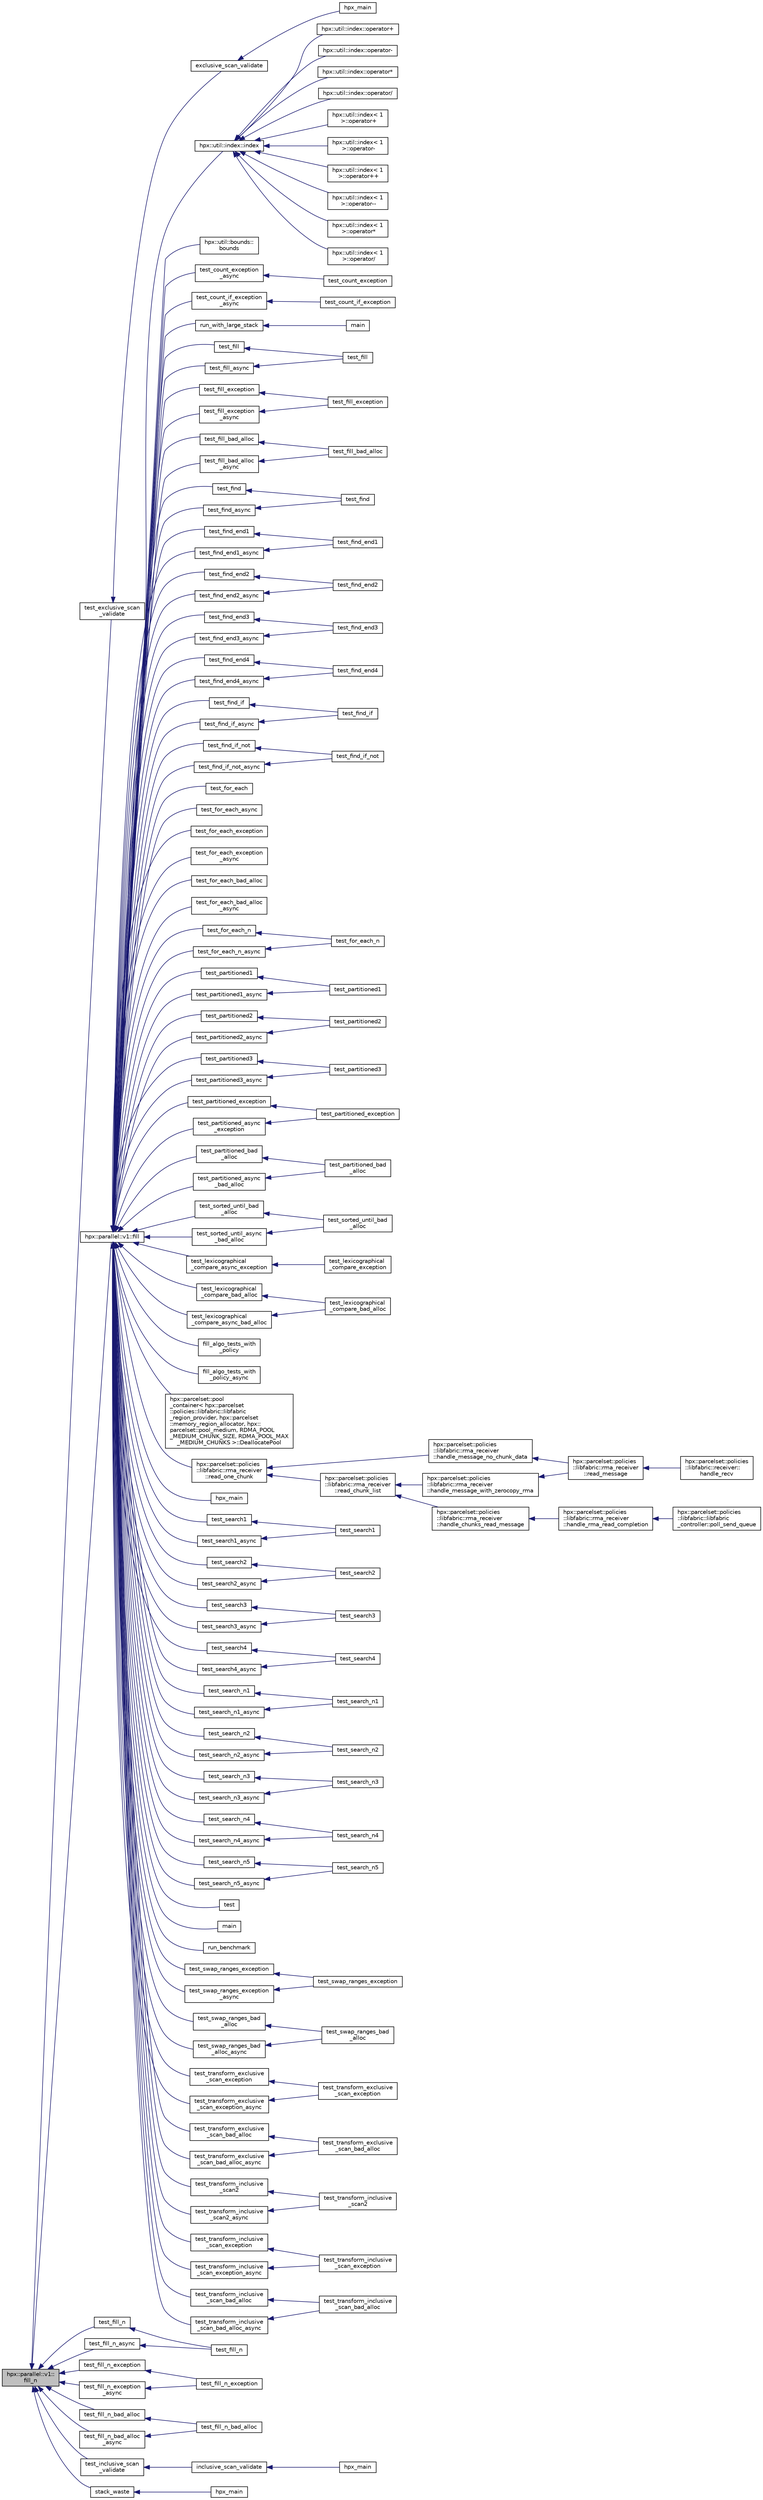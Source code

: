 digraph "hpx::parallel::v1::fill_n"
{
  edge [fontname="Helvetica",fontsize="10",labelfontname="Helvetica",labelfontsize="10"];
  node [fontname="Helvetica",fontsize="10",shape=record];
  rankdir="LR";
  Node5096 [label="hpx::parallel::v1::\lfill_n",height=0.2,width=0.4,color="black", fillcolor="grey75", style="filled", fontcolor="black"];
  Node5096 -> Node5097 [dir="back",color="midnightblue",fontsize="10",style="solid",fontname="Helvetica"];
  Node5097 [label="test_exclusive_scan\l_validate",height=0.2,width=0.4,color="black", fillcolor="white", style="filled",URL="$df/d8d/exclusive__scan__validate_8cpp.html#a3ad0827210ccbc9a0b7c3f7082df3661"];
  Node5097 -> Node5098 [dir="back",color="midnightblue",fontsize="10",style="solid",fontname="Helvetica"];
  Node5098 [label="exclusive_scan_validate",height=0.2,width=0.4,color="black", fillcolor="white", style="filled",URL="$df/d8d/exclusive__scan__validate_8cpp.html#a3178f79cb25796b61aa07c085078a217"];
  Node5098 -> Node5099 [dir="back",color="midnightblue",fontsize="10",style="solid",fontname="Helvetica"];
  Node5099 [label="hpx_main",height=0.2,width=0.4,color="black", fillcolor="white", style="filled",URL="$df/d8d/exclusive__scan__validate_8cpp.html#a4ca51ec94fa82421fc621b58eef7b01c"];
  Node5096 -> Node5100 [dir="back",color="midnightblue",fontsize="10",style="solid",fontname="Helvetica"];
  Node5100 [label="hpx::parallel::v1::fill",height=0.2,width=0.4,color="black", fillcolor="white", style="filled",URL="$db/db9/namespacehpx_1_1parallel_1_1v1.html#a2e0f7399daabb5d675c4229ca3d71809"];
  Node5100 -> Node5101 [dir="back",color="midnightblue",fontsize="10",style="solid",fontname="Helvetica"];
  Node5101 [label="hpx::util::index::index",height=0.2,width=0.4,color="black", fillcolor="white", style="filled",URL="$de/d30/classhpx_1_1util_1_1index.html#abf882e9cdd8bf9d95b4faba144f9caed",tooltip="Effects: Zero-initializes each component. "];
  Node5101 -> Node5102 [dir="back",color="midnightblue",fontsize="10",style="solid",fontname="Helvetica"];
  Node5102 [label="hpx::util::index::operator+",height=0.2,width=0.4,color="black", fillcolor="white", style="filled",URL="$de/d30/classhpx_1_1util_1_1index.html#aa34af735cadc4d8a2b5692f4b412912e",tooltip="Returns: index<Rank>{*this} += rhs. "];
  Node5101 -> Node5103 [dir="back",color="midnightblue",fontsize="10",style="solid",fontname="Helvetica"];
  Node5103 [label="hpx::util::index::operator-",height=0.2,width=0.4,color="black", fillcolor="white", style="filled",URL="$de/d30/classhpx_1_1util_1_1index.html#af2673a8ee8f0a7d06b05aa0df21dd4fd",tooltip="Returns: index<Rank>{*this} -= rhs. "];
  Node5101 -> Node5104 [dir="back",color="midnightblue",fontsize="10",style="solid",fontname="Helvetica"];
  Node5104 [label="hpx::util::index::operator*",height=0.2,width=0.4,color="black", fillcolor="white", style="filled",URL="$de/d30/classhpx_1_1util_1_1index.html#a88b206e4eed810dfb3b2bc0946511fc1",tooltip="Returns: index<Rank>{*this} *= v. "];
  Node5101 -> Node5105 [dir="back",color="midnightblue",fontsize="10",style="solid",fontname="Helvetica"];
  Node5105 [label="hpx::util::index::operator/",height=0.2,width=0.4,color="black", fillcolor="white", style="filled",URL="$de/d30/classhpx_1_1util_1_1index.html#acd7ae8f549efa876966cf63fecef7bd6",tooltip="Returns: index<Rank>{*this} /= v. "];
  Node5101 -> Node5106 [dir="back",color="midnightblue",fontsize="10",style="solid",fontname="Helvetica"];
  Node5106 [label="hpx::util::index\< 1\l \>::operator+",height=0.2,width=0.4,color="black", fillcolor="white", style="filled",URL="$d5/d22/classhpx_1_1util_1_1index_3_011_01_4.html#ae39412c026f3104fa5ae68e39be44d36",tooltip="Returns: index<Rank>{*this} += rhs. "];
  Node5101 -> Node5107 [dir="back",color="midnightblue",fontsize="10",style="solid",fontname="Helvetica"];
  Node5107 [label="hpx::util::index\< 1\l \>::operator-",height=0.2,width=0.4,color="black", fillcolor="white", style="filled",URL="$d5/d22/classhpx_1_1util_1_1index_3_011_01_4.html#addbab11e083426c0fb78a18934335abf",tooltip="Returns: index<Rank>{*this} -= rhs. "];
  Node5101 -> Node5108 [dir="back",color="midnightblue",fontsize="10",style="solid",fontname="Helvetica"];
  Node5108 [label="hpx::util::index\< 1\l \>::operator++",height=0.2,width=0.4,color="black", fillcolor="white", style="filled",URL="$d5/d22/classhpx_1_1util_1_1index_3_011_01_4.html#aec7d69c870cafa096c629a0a9e7503ad"];
  Node5101 -> Node5109 [dir="back",color="midnightblue",fontsize="10",style="solid",fontname="Helvetica"];
  Node5109 [label="hpx::util::index\< 1\l \>::operator--",height=0.2,width=0.4,color="black", fillcolor="white", style="filled",URL="$d5/d22/classhpx_1_1util_1_1index_3_011_01_4.html#a1f14fc3ee6db184107e5d112e03dd6f7"];
  Node5101 -> Node5110 [dir="back",color="midnightblue",fontsize="10",style="solid",fontname="Helvetica"];
  Node5110 [label="hpx::util::index\< 1\l \>::operator*",height=0.2,width=0.4,color="black", fillcolor="white", style="filled",URL="$d5/d22/classhpx_1_1util_1_1index_3_011_01_4.html#a32f4ab025e08253ba6acf9351b1694da",tooltip="Returns: index<Rank>{*this} *= v. "];
  Node5101 -> Node5111 [dir="back",color="midnightblue",fontsize="10",style="solid",fontname="Helvetica"];
  Node5111 [label="hpx::util::index\< 1\l \>::operator/",height=0.2,width=0.4,color="black", fillcolor="white", style="filled",URL="$d5/d22/classhpx_1_1util_1_1index_3_011_01_4.html#a3d225d331fb3d8dc8fcb9e760c9518d9",tooltip="Returns: index<Rank>{*this} /= v. "];
  Node5100 -> Node5112 [dir="back",color="midnightblue",fontsize="10",style="solid",fontname="Helvetica"];
  Node5112 [label="hpx::util::bounds::\lbounds",height=0.2,width=0.4,color="black", fillcolor="white", style="filled",URL="$d4/d1b/classhpx_1_1util_1_1bounds.html#a601f156f60c6e659628f03d389770fe7",tooltip="Effects: Zero-initializes each component. "];
  Node5100 -> Node5113 [dir="back",color="midnightblue",fontsize="10",style="solid",fontname="Helvetica"];
  Node5113 [label="test_count_exception\l_async",height=0.2,width=0.4,color="black", fillcolor="white", style="filled",URL="$de/d3a/count__tests_8hpp.html#ab0cd91de016499bfe205083429b6785a"];
  Node5113 -> Node5114 [dir="back",color="midnightblue",fontsize="10",style="solid",fontname="Helvetica"];
  Node5114 [label="test_count_exception",height=0.2,width=0.4,color="black", fillcolor="white", style="filled",URL="$d3/d01/count_8cpp.html#ae23acdd376e0fb1388a90579e927a768"];
  Node5100 -> Node5115 [dir="back",color="midnightblue",fontsize="10",style="solid",fontname="Helvetica"];
  Node5115 [label="test_count_if_exception\l_async",height=0.2,width=0.4,color="black", fillcolor="white", style="filled",URL="$d4/da4/countif__tests_8hpp.html#af96d44180e275fd7ad93e677dcb07b74"];
  Node5115 -> Node5116 [dir="back",color="midnightblue",fontsize="10",style="solid",fontname="Helvetica"];
  Node5116 [label="test_count_if_exception",height=0.2,width=0.4,color="black", fillcolor="white", style="filled",URL="$d9/df1/countif_8cpp.html#a979f30463fa3e416a5179f4fa663a858"];
  Node5100 -> Node5117 [dir="back",color="midnightblue",fontsize="10",style="solid",fontname="Helvetica"];
  Node5117 [label="run_with_large_stack",height=0.2,width=0.4,color="black", fillcolor="white", style="filled",URL="$d0/d82/customize__async_8cpp.html#a6016a3884b47920235a6f1372d57577b"];
  Node5117 -> Node5118 [dir="back",color="midnightblue",fontsize="10",style="solid",fontname="Helvetica"];
  Node5118 [label="main",height=0.2,width=0.4,color="black", fillcolor="white", style="filled",URL="$d0/d82/customize__async_8cpp.html#a0ddf1224851353fc92bfbff6f499fa97"];
  Node5100 -> Node5119 [dir="back",color="midnightblue",fontsize="10",style="solid",fontname="Helvetica"];
  Node5119 [label="test_fill",height=0.2,width=0.4,color="black", fillcolor="white", style="filled",URL="$db/df9/fill_8cpp.html#ad931e89bdc39168cdc6519ee48bd69a3"];
  Node5119 -> Node5120 [dir="back",color="midnightblue",fontsize="10",style="solid",fontname="Helvetica"];
  Node5120 [label="test_fill",height=0.2,width=0.4,color="black", fillcolor="white", style="filled",URL="$db/df9/fill_8cpp.html#a661a40382a394b4596b3db9fe1165fcf"];
  Node5100 -> Node5121 [dir="back",color="midnightblue",fontsize="10",style="solid",fontname="Helvetica"];
  Node5121 [label="test_fill_async",height=0.2,width=0.4,color="black", fillcolor="white", style="filled",URL="$db/df9/fill_8cpp.html#a746e43066c59dc6277a1d21db34f226c"];
  Node5121 -> Node5120 [dir="back",color="midnightblue",fontsize="10",style="solid",fontname="Helvetica"];
  Node5100 -> Node5122 [dir="back",color="midnightblue",fontsize="10",style="solid",fontname="Helvetica"];
  Node5122 [label="test_fill_exception",height=0.2,width=0.4,color="black", fillcolor="white", style="filled",URL="$db/df9/fill_8cpp.html#adff9860900b4cc07677cc1f2949f8150"];
  Node5122 -> Node5123 [dir="back",color="midnightblue",fontsize="10",style="solid",fontname="Helvetica"];
  Node5123 [label="test_fill_exception",height=0.2,width=0.4,color="black", fillcolor="white", style="filled",URL="$db/df9/fill_8cpp.html#aea39d1bb707052262214ce604319678c"];
  Node5100 -> Node5124 [dir="back",color="midnightblue",fontsize="10",style="solid",fontname="Helvetica"];
  Node5124 [label="test_fill_exception\l_async",height=0.2,width=0.4,color="black", fillcolor="white", style="filled",URL="$db/df9/fill_8cpp.html#a190a63f49881feec418296730d8b1bb8"];
  Node5124 -> Node5123 [dir="back",color="midnightblue",fontsize="10",style="solid",fontname="Helvetica"];
  Node5100 -> Node5125 [dir="back",color="midnightblue",fontsize="10",style="solid",fontname="Helvetica"];
  Node5125 [label="test_fill_bad_alloc",height=0.2,width=0.4,color="black", fillcolor="white", style="filled",URL="$db/df9/fill_8cpp.html#a09fee331d9dd2811bceeb3dbac5e5ef3"];
  Node5125 -> Node5126 [dir="back",color="midnightblue",fontsize="10",style="solid",fontname="Helvetica"];
  Node5126 [label="test_fill_bad_alloc",height=0.2,width=0.4,color="black", fillcolor="white", style="filled",URL="$db/df9/fill_8cpp.html#a67590da0daa5bda6558a3e27b33d8e64"];
  Node5100 -> Node5127 [dir="back",color="midnightblue",fontsize="10",style="solid",fontname="Helvetica"];
  Node5127 [label="test_fill_bad_alloc\l_async",height=0.2,width=0.4,color="black", fillcolor="white", style="filled",URL="$db/df9/fill_8cpp.html#aeb043a5244e873ff2c97d9eb173ac423"];
  Node5127 -> Node5126 [dir="back",color="midnightblue",fontsize="10",style="solid",fontname="Helvetica"];
  Node5100 -> Node5128 [dir="back",color="midnightblue",fontsize="10",style="solid",fontname="Helvetica"];
  Node5128 [label="test_find",height=0.2,width=0.4,color="black", fillcolor="white", style="filled",URL="$d4/dfc/find_8cpp.html#a413cca1acd45c0d8e2f932c6ef2fd02f"];
  Node5128 -> Node5129 [dir="back",color="midnightblue",fontsize="10",style="solid",fontname="Helvetica"];
  Node5129 [label="test_find",height=0.2,width=0.4,color="black", fillcolor="white", style="filled",URL="$d4/dfc/find_8cpp.html#add2f807b977eafe91b6be7e6035d8d6a"];
  Node5100 -> Node5130 [dir="back",color="midnightblue",fontsize="10",style="solid",fontname="Helvetica"];
  Node5130 [label="test_find_async",height=0.2,width=0.4,color="black", fillcolor="white", style="filled",URL="$d4/dfc/find_8cpp.html#abcfb114fa4026d0c9fb890366bd0bbec"];
  Node5130 -> Node5129 [dir="back",color="midnightblue",fontsize="10",style="solid",fontname="Helvetica"];
  Node5100 -> Node5131 [dir="back",color="midnightblue",fontsize="10",style="solid",fontname="Helvetica"];
  Node5131 [label="test_find_end1",height=0.2,width=0.4,color="black", fillcolor="white", style="filled",URL="$de/d27/findend_8cpp.html#a8d69f88e05067fa16f1bc996e4f5204a"];
  Node5131 -> Node5132 [dir="back",color="midnightblue",fontsize="10",style="solid",fontname="Helvetica"];
  Node5132 [label="test_find_end1",height=0.2,width=0.4,color="black", fillcolor="white", style="filled",URL="$de/d27/findend_8cpp.html#a8e03fd67aaf1583b64ad08fb6a7406e0"];
  Node5100 -> Node5133 [dir="back",color="midnightblue",fontsize="10",style="solid",fontname="Helvetica"];
  Node5133 [label="test_find_end1_async",height=0.2,width=0.4,color="black", fillcolor="white", style="filled",URL="$de/d27/findend_8cpp.html#a3c2aa414b7e6f2849bfff77eee053c6c"];
  Node5133 -> Node5132 [dir="back",color="midnightblue",fontsize="10",style="solid",fontname="Helvetica"];
  Node5100 -> Node5134 [dir="back",color="midnightblue",fontsize="10",style="solid",fontname="Helvetica"];
  Node5134 [label="test_find_end2",height=0.2,width=0.4,color="black", fillcolor="white", style="filled",URL="$de/d27/findend_8cpp.html#ae26806919871ed18953e72532f2d5cdd"];
  Node5134 -> Node5135 [dir="back",color="midnightblue",fontsize="10",style="solid",fontname="Helvetica"];
  Node5135 [label="test_find_end2",height=0.2,width=0.4,color="black", fillcolor="white", style="filled",URL="$de/d27/findend_8cpp.html#a311945d5d5b3d9f350365dd5cffa2845"];
  Node5100 -> Node5136 [dir="back",color="midnightblue",fontsize="10",style="solid",fontname="Helvetica"];
  Node5136 [label="test_find_end2_async",height=0.2,width=0.4,color="black", fillcolor="white", style="filled",URL="$de/d27/findend_8cpp.html#a163128cab241b1a66d1729e13bb00b17"];
  Node5136 -> Node5135 [dir="back",color="midnightblue",fontsize="10",style="solid",fontname="Helvetica"];
  Node5100 -> Node5137 [dir="back",color="midnightblue",fontsize="10",style="solid",fontname="Helvetica"];
  Node5137 [label="test_find_end3",height=0.2,width=0.4,color="black", fillcolor="white", style="filled",URL="$de/d27/findend_8cpp.html#aa91633a737ceadc8e97fe2a305f9cbfc"];
  Node5137 -> Node5138 [dir="back",color="midnightblue",fontsize="10",style="solid",fontname="Helvetica"];
  Node5138 [label="test_find_end3",height=0.2,width=0.4,color="black", fillcolor="white", style="filled",URL="$de/d27/findend_8cpp.html#a80def73fa5f2efde79d81e3e967ee6d7"];
  Node5100 -> Node5139 [dir="back",color="midnightblue",fontsize="10",style="solid",fontname="Helvetica"];
  Node5139 [label="test_find_end3_async",height=0.2,width=0.4,color="black", fillcolor="white", style="filled",URL="$de/d27/findend_8cpp.html#a9287cebd15252054147305c49c61572f"];
  Node5139 -> Node5138 [dir="back",color="midnightblue",fontsize="10",style="solid",fontname="Helvetica"];
  Node5100 -> Node5140 [dir="back",color="midnightblue",fontsize="10",style="solid",fontname="Helvetica"];
  Node5140 [label="test_find_end4",height=0.2,width=0.4,color="black", fillcolor="white", style="filled",URL="$de/d27/findend_8cpp.html#ad1c1901e09334db9e91e633a700d5e7c"];
  Node5140 -> Node5141 [dir="back",color="midnightblue",fontsize="10",style="solid",fontname="Helvetica"];
  Node5141 [label="test_find_end4",height=0.2,width=0.4,color="black", fillcolor="white", style="filled",URL="$de/d27/findend_8cpp.html#a0a5a7bcf99bd31d589776b7112b1b3d5"];
  Node5100 -> Node5142 [dir="back",color="midnightblue",fontsize="10",style="solid",fontname="Helvetica"];
  Node5142 [label="test_find_end4_async",height=0.2,width=0.4,color="black", fillcolor="white", style="filled",URL="$de/d27/findend_8cpp.html#ab88baf684c0296678fc8b3656855906a"];
  Node5142 -> Node5141 [dir="back",color="midnightblue",fontsize="10",style="solid",fontname="Helvetica"];
  Node5100 -> Node5143 [dir="back",color="midnightblue",fontsize="10",style="solid",fontname="Helvetica"];
  Node5143 [label="test_find_if",height=0.2,width=0.4,color="black", fillcolor="white", style="filled",URL="$d4/d38/findif_8cpp.html#abc1eda77a21ef47a5d324973348433d4"];
  Node5143 -> Node5144 [dir="back",color="midnightblue",fontsize="10",style="solid",fontname="Helvetica"];
  Node5144 [label="test_find_if",height=0.2,width=0.4,color="black", fillcolor="white", style="filled",URL="$d4/d38/findif_8cpp.html#aa58ac17d27d62dadbe679e9fa96669ff"];
  Node5100 -> Node5145 [dir="back",color="midnightblue",fontsize="10",style="solid",fontname="Helvetica"];
  Node5145 [label="test_find_if_async",height=0.2,width=0.4,color="black", fillcolor="white", style="filled",URL="$d4/d38/findif_8cpp.html#ae5df631653b627a610f515fea1cea3db"];
  Node5145 -> Node5144 [dir="back",color="midnightblue",fontsize="10",style="solid",fontname="Helvetica"];
  Node5100 -> Node5146 [dir="back",color="midnightblue",fontsize="10",style="solid",fontname="Helvetica"];
  Node5146 [label="test_find_if_not",height=0.2,width=0.4,color="black", fillcolor="white", style="filled",URL="$dd/df5/findifnot_8cpp.html#abd4629a4554af3412989223a15203f0d"];
  Node5146 -> Node5147 [dir="back",color="midnightblue",fontsize="10",style="solid",fontname="Helvetica"];
  Node5147 [label="test_find_if_not",height=0.2,width=0.4,color="black", fillcolor="white", style="filled",URL="$dd/df5/findifnot_8cpp.html#aba7e711f39aae766b708708eb4bbafe7"];
  Node5100 -> Node5148 [dir="back",color="midnightblue",fontsize="10",style="solid",fontname="Helvetica"];
  Node5148 [label="test_find_if_not_async",height=0.2,width=0.4,color="black", fillcolor="white", style="filled",URL="$dd/df5/findifnot_8cpp.html#a042fb4ac6fb511705362fdd7e4b4337e"];
  Node5148 -> Node5147 [dir="back",color="midnightblue",fontsize="10",style="solid",fontname="Helvetica"];
  Node5100 -> Node5149 [dir="back",color="midnightblue",fontsize="10",style="solid",fontname="Helvetica"];
  Node5149 [label="test_for_each",height=0.2,width=0.4,color="black", fillcolor="white", style="filled",URL="$dd/d98/algorithms_2foreach__tests__projection_8hpp.html#ab86fc18ec33466c3ae323786d06e3111"];
  Node5100 -> Node5150 [dir="back",color="midnightblue",fontsize="10",style="solid",fontname="Helvetica"];
  Node5150 [label="test_for_each_async",height=0.2,width=0.4,color="black", fillcolor="white", style="filled",URL="$dd/d98/algorithms_2foreach__tests__projection_8hpp.html#a4050a6d1ba2249bbb6ca02dda93968f4"];
  Node5100 -> Node5151 [dir="back",color="midnightblue",fontsize="10",style="solid",fontname="Helvetica"];
  Node5151 [label="test_for_each_exception",height=0.2,width=0.4,color="black", fillcolor="white", style="filled",URL="$dd/d98/algorithms_2foreach__tests__projection_8hpp.html#a45b6da4bac47501da883a6ecbbaf66da"];
  Node5100 -> Node5152 [dir="back",color="midnightblue",fontsize="10",style="solid",fontname="Helvetica"];
  Node5152 [label="test_for_each_exception\l_async",height=0.2,width=0.4,color="black", fillcolor="white", style="filled",URL="$dd/d98/algorithms_2foreach__tests__projection_8hpp.html#a87ead5f86d1963b9d87d4b839c5edbc7"];
  Node5100 -> Node5153 [dir="back",color="midnightblue",fontsize="10",style="solid",fontname="Helvetica"];
  Node5153 [label="test_for_each_bad_alloc",height=0.2,width=0.4,color="black", fillcolor="white", style="filled",URL="$dd/d98/algorithms_2foreach__tests__projection_8hpp.html#a7121fa8ac5a27fb1d992949ef409ce73"];
  Node5100 -> Node5154 [dir="back",color="midnightblue",fontsize="10",style="solid",fontname="Helvetica"];
  Node5154 [label="test_for_each_bad_alloc\l_async",height=0.2,width=0.4,color="black", fillcolor="white", style="filled",URL="$dd/d98/algorithms_2foreach__tests__projection_8hpp.html#a77af03bbf2fe323d25eca225ba0cf019"];
  Node5100 -> Node5155 [dir="back",color="midnightblue",fontsize="10",style="solid",fontname="Helvetica"];
  Node5155 [label="test_for_each_n",height=0.2,width=0.4,color="black", fillcolor="white", style="filled",URL="$db/deb/foreachn__projection_8cpp.html#aa6350ee5b2e9737c1eeacbbc0f3d8947"];
  Node5155 -> Node5156 [dir="back",color="midnightblue",fontsize="10",style="solid",fontname="Helvetica"];
  Node5156 [label="test_for_each_n",height=0.2,width=0.4,color="black", fillcolor="white", style="filled",URL="$db/deb/foreachn__projection_8cpp.html#af291021cebc3711627af64715607e1d9"];
  Node5100 -> Node5157 [dir="back",color="midnightblue",fontsize="10",style="solid",fontname="Helvetica"];
  Node5157 [label="test_for_each_n_async",height=0.2,width=0.4,color="black", fillcolor="white", style="filled",URL="$db/deb/foreachn__projection_8cpp.html#a6946aac060093af90989880b97cefd0d"];
  Node5157 -> Node5156 [dir="back",color="midnightblue",fontsize="10",style="solid",fontname="Helvetica"];
  Node5100 -> Node5158 [dir="back",color="midnightblue",fontsize="10",style="solid",fontname="Helvetica"];
  Node5158 [label="test_partitioned1",height=0.2,width=0.4,color="black", fillcolor="white", style="filled",URL="$df/d07/is__partitioned_8cpp.html#a92e52af64cb53a5b6011dd4b9a7c6e20"];
  Node5158 -> Node5159 [dir="back",color="midnightblue",fontsize="10",style="solid",fontname="Helvetica"];
  Node5159 [label="test_partitioned1",height=0.2,width=0.4,color="black", fillcolor="white", style="filled",URL="$df/d07/is__partitioned_8cpp.html#a60434a2a9ecf79171ac847436c32d7c9"];
  Node5100 -> Node5160 [dir="back",color="midnightblue",fontsize="10",style="solid",fontname="Helvetica"];
  Node5160 [label="test_partitioned1_async",height=0.2,width=0.4,color="black", fillcolor="white", style="filled",URL="$df/d07/is__partitioned_8cpp.html#addbe15e1c645299bb6b551a2e71dfe13"];
  Node5160 -> Node5159 [dir="back",color="midnightblue",fontsize="10",style="solid",fontname="Helvetica"];
  Node5100 -> Node5161 [dir="back",color="midnightblue",fontsize="10",style="solid",fontname="Helvetica"];
  Node5161 [label="test_partitioned2",height=0.2,width=0.4,color="black", fillcolor="white", style="filled",URL="$df/d07/is__partitioned_8cpp.html#aece898c5a252cfc80f4d4c32c51e4fde"];
  Node5161 -> Node5162 [dir="back",color="midnightblue",fontsize="10",style="solid",fontname="Helvetica"];
  Node5162 [label="test_partitioned2",height=0.2,width=0.4,color="black", fillcolor="white", style="filled",URL="$df/d07/is__partitioned_8cpp.html#a5b55593462c1bc00e2cca486a9ca917f"];
  Node5100 -> Node5163 [dir="back",color="midnightblue",fontsize="10",style="solid",fontname="Helvetica"];
  Node5163 [label="test_partitioned2_async",height=0.2,width=0.4,color="black", fillcolor="white", style="filled",URL="$df/d07/is__partitioned_8cpp.html#a742fb3827036b99f147078513b51a137"];
  Node5163 -> Node5162 [dir="back",color="midnightblue",fontsize="10",style="solid",fontname="Helvetica"];
  Node5100 -> Node5164 [dir="back",color="midnightblue",fontsize="10",style="solid",fontname="Helvetica"];
  Node5164 [label="test_partitioned3",height=0.2,width=0.4,color="black", fillcolor="white", style="filled",URL="$df/d07/is__partitioned_8cpp.html#afb253edce357cecf62ca96a89488988c"];
  Node5164 -> Node5165 [dir="back",color="midnightblue",fontsize="10",style="solid",fontname="Helvetica"];
  Node5165 [label="test_partitioned3",height=0.2,width=0.4,color="black", fillcolor="white", style="filled",URL="$df/d07/is__partitioned_8cpp.html#a9ca03948a97c9882eadf3b47607aca22"];
  Node5100 -> Node5166 [dir="back",color="midnightblue",fontsize="10",style="solid",fontname="Helvetica"];
  Node5166 [label="test_partitioned3_async",height=0.2,width=0.4,color="black", fillcolor="white", style="filled",URL="$df/d07/is__partitioned_8cpp.html#aaa974e2fc9f2648c0f8bb8b366d70a3b"];
  Node5166 -> Node5165 [dir="back",color="midnightblue",fontsize="10",style="solid",fontname="Helvetica"];
  Node5100 -> Node5167 [dir="back",color="midnightblue",fontsize="10",style="solid",fontname="Helvetica"];
  Node5167 [label="test_partitioned_exception",height=0.2,width=0.4,color="black", fillcolor="white", style="filled",URL="$df/d07/is__partitioned_8cpp.html#acbc1ff1589b7ee9bdf2c6b5052039509"];
  Node5167 -> Node5168 [dir="back",color="midnightblue",fontsize="10",style="solid",fontname="Helvetica"];
  Node5168 [label="test_partitioned_exception",height=0.2,width=0.4,color="black", fillcolor="white", style="filled",URL="$df/d07/is__partitioned_8cpp.html#a4112e407c20c79ff3b917311a08c8c4f"];
  Node5100 -> Node5169 [dir="back",color="midnightblue",fontsize="10",style="solid",fontname="Helvetica"];
  Node5169 [label="test_partitioned_async\l_exception",height=0.2,width=0.4,color="black", fillcolor="white", style="filled",URL="$df/d07/is__partitioned_8cpp.html#a425c07ce82db1088d9545a7adb39654c"];
  Node5169 -> Node5168 [dir="back",color="midnightblue",fontsize="10",style="solid",fontname="Helvetica"];
  Node5100 -> Node5170 [dir="back",color="midnightblue",fontsize="10",style="solid",fontname="Helvetica"];
  Node5170 [label="test_partitioned_bad\l_alloc",height=0.2,width=0.4,color="black", fillcolor="white", style="filled",URL="$df/d07/is__partitioned_8cpp.html#a35a218ae53d3601c8eac4c5e1d7dc689"];
  Node5170 -> Node5171 [dir="back",color="midnightblue",fontsize="10",style="solid",fontname="Helvetica"];
  Node5171 [label="test_partitioned_bad\l_alloc",height=0.2,width=0.4,color="black", fillcolor="white", style="filled",URL="$df/d07/is__partitioned_8cpp.html#ad81c678dd1cbbef2e57b383087f8255c"];
  Node5100 -> Node5172 [dir="back",color="midnightblue",fontsize="10",style="solid",fontname="Helvetica"];
  Node5172 [label="test_partitioned_async\l_bad_alloc",height=0.2,width=0.4,color="black", fillcolor="white", style="filled",URL="$df/d07/is__partitioned_8cpp.html#a71e81403727479104791b90a6e25b98f"];
  Node5172 -> Node5171 [dir="back",color="midnightblue",fontsize="10",style="solid",fontname="Helvetica"];
  Node5100 -> Node5173 [dir="back",color="midnightblue",fontsize="10",style="solid",fontname="Helvetica"];
  Node5173 [label="test_sorted_until_bad\l_alloc",height=0.2,width=0.4,color="black", fillcolor="white", style="filled",URL="$d0/d1b/is__sorted__until_8cpp.html#a4b2ff6965e0f54fd64fb86fda42f0dd7"];
  Node5173 -> Node5174 [dir="back",color="midnightblue",fontsize="10",style="solid",fontname="Helvetica"];
  Node5174 [label="test_sorted_until_bad\l_alloc",height=0.2,width=0.4,color="black", fillcolor="white", style="filled",URL="$d0/d1b/is__sorted__until_8cpp.html#a679b5ba1d1c2da64ce1b7f8ddd6a21fc"];
  Node5100 -> Node5175 [dir="back",color="midnightblue",fontsize="10",style="solid",fontname="Helvetica"];
  Node5175 [label="test_sorted_until_async\l_bad_alloc",height=0.2,width=0.4,color="black", fillcolor="white", style="filled",URL="$d0/d1b/is__sorted__until_8cpp.html#a0363c314c29c88f68aaeba5575904527"];
  Node5175 -> Node5174 [dir="back",color="midnightblue",fontsize="10",style="solid",fontname="Helvetica"];
  Node5100 -> Node5176 [dir="back",color="midnightblue",fontsize="10",style="solid",fontname="Helvetica"];
  Node5176 [label="test_lexicographical\l_compare_async_exception",height=0.2,width=0.4,color="black", fillcolor="white", style="filled",URL="$dd/de6/lexicographical__compare_8cpp.html#a7d669f96c9a4db81312d23d9d344afd5"];
  Node5176 -> Node5177 [dir="back",color="midnightblue",fontsize="10",style="solid",fontname="Helvetica"];
  Node5177 [label="test_lexicographical\l_compare_exception",height=0.2,width=0.4,color="black", fillcolor="white", style="filled",URL="$dd/de6/lexicographical__compare_8cpp.html#ab78e174881f1d61ea15cfc697e89fe4a"];
  Node5100 -> Node5178 [dir="back",color="midnightblue",fontsize="10",style="solid",fontname="Helvetica"];
  Node5178 [label="test_lexicographical\l_compare_bad_alloc",height=0.2,width=0.4,color="black", fillcolor="white", style="filled",URL="$dd/de6/lexicographical__compare_8cpp.html#a3093b9e777a97469434230ef1727efa3"];
  Node5178 -> Node5179 [dir="back",color="midnightblue",fontsize="10",style="solid",fontname="Helvetica"];
  Node5179 [label="test_lexicographical\l_compare_bad_alloc",height=0.2,width=0.4,color="black", fillcolor="white", style="filled",URL="$dd/de6/lexicographical__compare_8cpp.html#ab3ca9e7d3b77bcf278e7057f5c655e55"];
  Node5100 -> Node5180 [dir="back",color="midnightblue",fontsize="10",style="solid",fontname="Helvetica"];
  Node5180 [label="test_lexicographical\l_compare_async_bad_alloc",height=0.2,width=0.4,color="black", fillcolor="white", style="filled",URL="$dd/de6/lexicographical__compare_8cpp.html#a7e9bc93c499fc65c7920a4edae03b006"];
  Node5180 -> Node5179 [dir="back",color="midnightblue",fontsize="10",style="solid",fontname="Helvetica"];
  Node5100 -> Node5181 [dir="back",color="midnightblue",fontsize="10",style="solid",fontname="Helvetica"];
  Node5181 [label="fill_algo_tests_with\l_policy",height=0.2,width=0.4,color="black", fillcolor="white", style="filled",URL="$de/d66/partitioned__vector__fill_8cpp.html#a960a6fededcc3263af21955d33c9cf1c"];
  Node5100 -> Node5182 [dir="back",color="midnightblue",fontsize="10",style="solid",fontname="Helvetica"];
  Node5182 [label="fill_algo_tests_with\l_policy_async",height=0.2,width=0.4,color="black", fillcolor="white", style="filled",URL="$de/d66/partitioned__vector__fill_8cpp.html#a77800721f938b711d778e042ea6c7029"];
  Node5100 -> Node5183 [dir="back",color="midnightblue",fontsize="10",style="solid",fontname="Helvetica"];
  Node5183 [label="hpx::parcelset::pool\l_container\< hpx::parcelset\l::policies::libfabric::libfabric\l_region_provider, hpx::parcelset\l::memory_region_allocator, hpx::\lparcelset::pool_medium, RDMA_POOL\l_MEDIUM_CHUNK_SIZE, RDMA_POOL_MAX\l_MEDIUM_CHUNKS \>::DeallocatePool",height=0.2,width=0.4,color="black", fillcolor="white", style="filled",URL="$dc/d3e/structhpx_1_1parcelset_1_1pool__container.html#a4101d8b585a4300996c36d02537c8748"];
  Node5100 -> Node5184 [dir="back",color="midnightblue",fontsize="10",style="solid",fontname="Helvetica"];
  Node5184 [label="hpx::parcelset::policies\l::libfabric::rma_receiver\l::read_one_chunk",height=0.2,width=0.4,color="black", fillcolor="white", style="filled",URL="$d4/d56/structhpx_1_1parcelset_1_1policies_1_1libfabric_1_1rma__receiver.html#a32a8e087157faacd13fcb6a33bb9100d"];
  Node5184 -> Node5185 [dir="back",color="midnightblue",fontsize="10",style="solid",fontname="Helvetica"];
  Node5185 [label="hpx::parcelset::policies\l::libfabric::rma_receiver\l::handle_message_no_chunk_data",height=0.2,width=0.4,color="black", fillcolor="white", style="filled",URL="$d4/d56/structhpx_1_1parcelset_1_1policies_1_1libfabric_1_1rma__receiver.html#a5f733273eb750f3882c036c2435f5c26"];
  Node5185 -> Node5186 [dir="back",color="midnightblue",fontsize="10",style="solid",fontname="Helvetica"];
  Node5186 [label="hpx::parcelset::policies\l::libfabric::rma_receiver\l::read_message",height=0.2,width=0.4,color="black", fillcolor="white", style="filled",URL="$d4/d56/structhpx_1_1parcelset_1_1policies_1_1libfabric_1_1rma__receiver.html#a687e3e9569a57b6bd48220ecd7ef2394"];
  Node5186 -> Node5187 [dir="back",color="midnightblue",fontsize="10",style="solid",fontname="Helvetica"];
  Node5187 [label="hpx::parcelset::policies\l::libfabric::receiver::\lhandle_recv",height=0.2,width=0.4,color="black", fillcolor="white", style="filled",URL="$d9/df5/structhpx_1_1parcelset_1_1policies_1_1libfabric_1_1receiver.html#ae18eac5b1593bc79ba31cf828177d611"];
  Node5184 -> Node5188 [dir="back",color="midnightblue",fontsize="10",style="solid",fontname="Helvetica"];
  Node5188 [label="hpx::parcelset::policies\l::libfabric::rma_receiver\l::read_chunk_list",height=0.2,width=0.4,color="black", fillcolor="white", style="filled",URL="$d4/d56/structhpx_1_1parcelset_1_1policies_1_1libfabric_1_1rma__receiver.html#a66bb8911dc443dfa1d2e89b831f2be08"];
  Node5188 -> Node5189 [dir="back",color="midnightblue",fontsize="10",style="solid",fontname="Helvetica"];
  Node5189 [label="hpx::parcelset::policies\l::libfabric::rma_receiver\l::handle_message_with_zerocopy_rma",height=0.2,width=0.4,color="black", fillcolor="white", style="filled",URL="$d4/d56/structhpx_1_1parcelset_1_1policies_1_1libfabric_1_1rma__receiver.html#aeed716829166d6b6db54a7b66b3a7f54"];
  Node5189 -> Node5186 [dir="back",color="midnightblue",fontsize="10",style="solid",fontname="Helvetica"];
  Node5188 -> Node5190 [dir="back",color="midnightblue",fontsize="10",style="solid",fontname="Helvetica"];
  Node5190 [label="hpx::parcelset::policies\l::libfabric::rma_receiver\l::handle_chunks_read_message",height=0.2,width=0.4,color="black", fillcolor="white", style="filled",URL="$d4/d56/structhpx_1_1parcelset_1_1policies_1_1libfabric_1_1rma__receiver.html#a79087e5bfb4d86268ade008c6ac13acf"];
  Node5190 -> Node5191 [dir="back",color="midnightblue",fontsize="10",style="solid",fontname="Helvetica"];
  Node5191 [label="hpx::parcelset::policies\l::libfabric::rma_receiver\l::handle_rma_read_completion",height=0.2,width=0.4,color="black", fillcolor="white", style="filled",URL="$d4/d56/structhpx_1_1parcelset_1_1policies_1_1libfabric_1_1rma__receiver.html#a77182bc65fb4dd0fc0737d87bec05a72"];
  Node5191 -> Node5192 [dir="back",color="midnightblue",fontsize="10",style="solid",fontname="Helvetica"];
  Node5192 [label="hpx::parcelset::policies\l::libfabric::libfabric\l_controller::poll_send_queue",height=0.2,width=0.4,color="black", fillcolor="white", style="filled",URL="$db/d9f/classhpx_1_1parcelset_1_1policies_1_1libfabric_1_1libfabric__controller.html#afaa02e122be1ea6800a245af7b3a9cf8"];
  Node5100 -> Node5193 [dir="back",color="midnightblue",fontsize="10",style="solid",fontname="Helvetica"];
  Node5193 [label="hpx_main",height=0.2,width=0.4,color="black", fillcolor="white", style="filled",URL="$de/d75/scan__shortlength_8cpp.html#a4ca51ec94fa82421fc621b58eef7b01c"];
  Node5100 -> Node5194 [dir="back",color="midnightblue",fontsize="10",style="solid",fontname="Helvetica"];
  Node5194 [label="test_search1",height=0.2,width=0.4,color="black", fillcolor="white", style="filled",URL="$d9/def/search_8cpp.html#ad346d573ee66dd6187a30ea59bceaea3"];
  Node5194 -> Node5195 [dir="back",color="midnightblue",fontsize="10",style="solid",fontname="Helvetica"];
  Node5195 [label="test_search1",height=0.2,width=0.4,color="black", fillcolor="white", style="filled",URL="$d9/def/search_8cpp.html#a15b85a24de3d644b9785da13452730d3"];
  Node5100 -> Node5196 [dir="back",color="midnightblue",fontsize="10",style="solid",fontname="Helvetica"];
  Node5196 [label="test_search1_async",height=0.2,width=0.4,color="black", fillcolor="white", style="filled",URL="$d9/def/search_8cpp.html#a78c5c6030ae0534b9d17b3727110f4c4"];
  Node5196 -> Node5195 [dir="back",color="midnightblue",fontsize="10",style="solid",fontname="Helvetica"];
  Node5100 -> Node5197 [dir="back",color="midnightblue",fontsize="10",style="solid",fontname="Helvetica"];
  Node5197 [label="test_search2",height=0.2,width=0.4,color="black", fillcolor="white", style="filled",URL="$d9/def/search_8cpp.html#add09b04ec0abd97dacd03bfcd5e18d3c"];
  Node5197 -> Node5198 [dir="back",color="midnightblue",fontsize="10",style="solid",fontname="Helvetica"];
  Node5198 [label="test_search2",height=0.2,width=0.4,color="black", fillcolor="white", style="filled",URL="$d9/def/search_8cpp.html#adafbe4e788f63fe8e03858d3aa697b29"];
  Node5100 -> Node5199 [dir="back",color="midnightblue",fontsize="10",style="solid",fontname="Helvetica"];
  Node5199 [label="test_search2_async",height=0.2,width=0.4,color="black", fillcolor="white", style="filled",URL="$d9/def/search_8cpp.html#a53e0b7f111273d2c469ea1bc29dcf1d9"];
  Node5199 -> Node5198 [dir="back",color="midnightblue",fontsize="10",style="solid",fontname="Helvetica"];
  Node5100 -> Node5200 [dir="back",color="midnightblue",fontsize="10",style="solid",fontname="Helvetica"];
  Node5200 [label="test_search3",height=0.2,width=0.4,color="black", fillcolor="white", style="filled",URL="$d9/def/search_8cpp.html#a7f1540c27c84641e7ca974fb25007f00"];
  Node5200 -> Node5201 [dir="back",color="midnightblue",fontsize="10",style="solid",fontname="Helvetica"];
  Node5201 [label="test_search3",height=0.2,width=0.4,color="black", fillcolor="white", style="filled",URL="$d9/def/search_8cpp.html#a17779864d8536cff329aee8b606db6ea"];
  Node5100 -> Node5202 [dir="back",color="midnightblue",fontsize="10",style="solid",fontname="Helvetica"];
  Node5202 [label="test_search3_async",height=0.2,width=0.4,color="black", fillcolor="white", style="filled",URL="$d9/def/search_8cpp.html#a5d842fb2ad46ab811475b202ced24cbe"];
  Node5202 -> Node5201 [dir="back",color="midnightblue",fontsize="10",style="solid",fontname="Helvetica"];
  Node5100 -> Node5203 [dir="back",color="midnightblue",fontsize="10",style="solid",fontname="Helvetica"];
  Node5203 [label="test_search4",height=0.2,width=0.4,color="black", fillcolor="white", style="filled",URL="$d9/def/search_8cpp.html#ab1e8636d05cc74c819b98e7bd631e67f"];
  Node5203 -> Node5204 [dir="back",color="midnightblue",fontsize="10",style="solid",fontname="Helvetica"];
  Node5204 [label="test_search4",height=0.2,width=0.4,color="black", fillcolor="white", style="filled",URL="$d9/def/search_8cpp.html#a1ac767b3c124b03b7a7bef7072162229"];
  Node5100 -> Node5205 [dir="back",color="midnightblue",fontsize="10",style="solid",fontname="Helvetica"];
  Node5205 [label="test_search4_async",height=0.2,width=0.4,color="black", fillcolor="white", style="filled",URL="$d9/def/search_8cpp.html#a0b7c6fac420402ca7fc40ff008573087"];
  Node5205 -> Node5204 [dir="back",color="midnightblue",fontsize="10",style="solid",fontname="Helvetica"];
  Node5100 -> Node5206 [dir="back",color="midnightblue",fontsize="10",style="solid",fontname="Helvetica"];
  Node5206 [label="test_search_n1",height=0.2,width=0.4,color="black", fillcolor="white", style="filled",URL="$dc/dc5/searchn_8cpp.html#ab86919b9e0a7f05457190c44ef37a9d3"];
  Node5206 -> Node5207 [dir="back",color="midnightblue",fontsize="10",style="solid",fontname="Helvetica"];
  Node5207 [label="test_search_n1",height=0.2,width=0.4,color="black", fillcolor="white", style="filled",URL="$dc/dc5/searchn_8cpp.html#a7bb3d807f60b0efc934ad9015324bbeb"];
  Node5100 -> Node5208 [dir="back",color="midnightblue",fontsize="10",style="solid",fontname="Helvetica"];
  Node5208 [label="test_search_n1_async",height=0.2,width=0.4,color="black", fillcolor="white", style="filled",URL="$dc/dc5/searchn_8cpp.html#af43429547220dfc6ce1d3b437bd9e24a"];
  Node5208 -> Node5207 [dir="back",color="midnightblue",fontsize="10",style="solid",fontname="Helvetica"];
  Node5100 -> Node5209 [dir="back",color="midnightblue",fontsize="10",style="solid",fontname="Helvetica"];
  Node5209 [label="test_search_n2",height=0.2,width=0.4,color="black", fillcolor="white", style="filled",URL="$dc/dc5/searchn_8cpp.html#a5472f81aa929e782ac98da2e76f25dcc"];
  Node5209 -> Node5210 [dir="back",color="midnightblue",fontsize="10",style="solid",fontname="Helvetica"];
  Node5210 [label="test_search_n2",height=0.2,width=0.4,color="black", fillcolor="white", style="filled",URL="$dc/dc5/searchn_8cpp.html#a445f44ba8dedc73a77db9ee5527e8671"];
  Node5100 -> Node5211 [dir="back",color="midnightblue",fontsize="10",style="solid",fontname="Helvetica"];
  Node5211 [label="test_search_n2_async",height=0.2,width=0.4,color="black", fillcolor="white", style="filled",URL="$dc/dc5/searchn_8cpp.html#aef8479e841da31b20f2582dacbdb8811"];
  Node5211 -> Node5210 [dir="back",color="midnightblue",fontsize="10",style="solid",fontname="Helvetica"];
  Node5100 -> Node5212 [dir="back",color="midnightblue",fontsize="10",style="solid",fontname="Helvetica"];
  Node5212 [label="test_search_n3",height=0.2,width=0.4,color="black", fillcolor="white", style="filled",URL="$dc/dc5/searchn_8cpp.html#ac5054a4cf044cdaaa140b41c76e0b120"];
  Node5212 -> Node5213 [dir="back",color="midnightblue",fontsize="10",style="solid",fontname="Helvetica"];
  Node5213 [label="test_search_n3",height=0.2,width=0.4,color="black", fillcolor="white", style="filled",URL="$dc/dc5/searchn_8cpp.html#a2e86e42d1e8f0498685011e9f31a3d91"];
  Node5100 -> Node5214 [dir="back",color="midnightblue",fontsize="10",style="solid",fontname="Helvetica"];
  Node5214 [label="test_search_n3_async",height=0.2,width=0.4,color="black", fillcolor="white", style="filled",URL="$dc/dc5/searchn_8cpp.html#a900aeffb66cfae8d2e68e76fa513db67"];
  Node5214 -> Node5213 [dir="back",color="midnightblue",fontsize="10",style="solid",fontname="Helvetica"];
  Node5100 -> Node5215 [dir="back",color="midnightblue",fontsize="10",style="solid",fontname="Helvetica"];
  Node5215 [label="test_search_n4",height=0.2,width=0.4,color="black", fillcolor="white", style="filled",URL="$dc/dc5/searchn_8cpp.html#a7d8302ca5bb3c55cade2d8dedc6e92f8"];
  Node5215 -> Node5216 [dir="back",color="midnightblue",fontsize="10",style="solid",fontname="Helvetica"];
  Node5216 [label="test_search_n4",height=0.2,width=0.4,color="black", fillcolor="white", style="filled",URL="$dc/dc5/searchn_8cpp.html#ac0b233bcd34d03f3d5ecedcefecacf0c"];
  Node5100 -> Node5217 [dir="back",color="midnightblue",fontsize="10",style="solid",fontname="Helvetica"];
  Node5217 [label="test_search_n4_async",height=0.2,width=0.4,color="black", fillcolor="white", style="filled",URL="$dc/dc5/searchn_8cpp.html#a1f3c636c6e46ccd3362e5ba447e524e2"];
  Node5217 -> Node5216 [dir="back",color="midnightblue",fontsize="10",style="solid",fontname="Helvetica"];
  Node5100 -> Node5218 [dir="back",color="midnightblue",fontsize="10",style="solid",fontname="Helvetica"];
  Node5218 [label="test_search_n5",height=0.2,width=0.4,color="black", fillcolor="white", style="filled",URL="$dc/dc5/searchn_8cpp.html#a5e9df3730fbdae8efdbbcbd7b930a239"];
  Node5218 -> Node5219 [dir="back",color="midnightblue",fontsize="10",style="solid",fontname="Helvetica"];
  Node5219 [label="test_search_n5",height=0.2,width=0.4,color="black", fillcolor="white", style="filled",URL="$dc/dc5/searchn_8cpp.html#ab193f7d4ab4641a21b05e6cd6192e65e"];
  Node5100 -> Node5220 [dir="back",color="midnightblue",fontsize="10",style="solid",fontname="Helvetica"];
  Node5220 [label="test_search_n5_async",height=0.2,width=0.4,color="black", fillcolor="white", style="filled",URL="$dc/dc5/searchn_8cpp.html#aa3ecc8e3d71f923535e682be310d1d6d"];
  Node5220 -> Node5219 [dir="back",color="midnightblue",fontsize="10",style="solid",fontname="Helvetica"];
  Node5100 -> Node5221 [dir="back",color="midnightblue",fontsize="10",style="solid",fontname="Helvetica"];
  Node5221 [label="test",height=0.2,width=0.4,color="black", fillcolor="white", style="filled",URL="$dd/dc9/serialization__partitioned__vector_8cpp.html#ad31f39df04713d49dcb2ed6f9ec4c77b"];
  Node5100 -> Node5222 [dir="back",color="midnightblue",fontsize="10",style="solid",fontname="Helvetica"];
  Node5222 [label="main",height=0.2,width=0.4,color="black", fillcolor="white", style="filled",URL="$d5/d52/static__chunker__2282_8cpp.html#ae66f6b31b5ad750f1fe042a706a4e3d4"];
  Node5100 -> Node5223 [dir="back",color="midnightblue",fontsize="10",style="solid",fontname="Helvetica"];
  Node5223 [label="run_benchmark",height=0.2,width=0.4,color="black", fillcolor="white", style="filled",URL="$da/d5f/stream_8cpp.html#a1b36d8d297a41c8340c7d7ae798ce7b3"];
  Node5100 -> Node5224 [dir="back",color="midnightblue",fontsize="10",style="solid",fontname="Helvetica"];
  Node5224 [label="test_swap_ranges_exception",height=0.2,width=0.4,color="black", fillcolor="white", style="filled",URL="$df/d4e/swapranges_8cpp.html#a8a4b59ed3b1eaaf7a423e7698fbe1752"];
  Node5224 -> Node5225 [dir="back",color="midnightblue",fontsize="10",style="solid",fontname="Helvetica"];
  Node5225 [label="test_swap_ranges_exception",height=0.2,width=0.4,color="black", fillcolor="white", style="filled",URL="$df/d4e/swapranges_8cpp.html#a3d071f0f8853e7ad9f619f9addf0abb6"];
  Node5100 -> Node5226 [dir="back",color="midnightblue",fontsize="10",style="solid",fontname="Helvetica"];
  Node5226 [label="test_swap_ranges_exception\l_async",height=0.2,width=0.4,color="black", fillcolor="white", style="filled",URL="$df/d4e/swapranges_8cpp.html#a1ba7994761e63653f877ed115eb55eba"];
  Node5226 -> Node5225 [dir="back",color="midnightblue",fontsize="10",style="solid",fontname="Helvetica"];
  Node5100 -> Node5227 [dir="back",color="midnightblue",fontsize="10",style="solid",fontname="Helvetica"];
  Node5227 [label="test_swap_ranges_bad\l_alloc",height=0.2,width=0.4,color="black", fillcolor="white", style="filled",URL="$df/d4e/swapranges_8cpp.html#a1593ffb49566daebdb2eb85d2573c896"];
  Node5227 -> Node5228 [dir="back",color="midnightblue",fontsize="10",style="solid",fontname="Helvetica"];
  Node5228 [label="test_swap_ranges_bad\l_alloc",height=0.2,width=0.4,color="black", fillcolor="white", style="filled",URL="$df/d4e/swapranges_8cpp.html#a2cdbba4b10e884552db1e6ccd7e8abaf"];
  Node5100 -> Node5229 [dir="back",color="midnightblue",fontsize="10",style="solid",fontname="Helvetica"];
  Node5229 [label="test_swap_ranges_bad\l_alloc_async",height=0.2,width=0.4,color="black", fillcolor="white", style="filled",URL="$df/d4e/swapranges_8cpp.html#added98ad245c300b2f9d4dd4a07229fe"];
  Node5229 -> Node5228 [dir="back",color="midnightblue",fontsize="10",style="solid",fontname="Helvetica"];
  Node5100 -> Node5230 [dir="back",color="midnightblue",fontsize="10",style="solid",fontname="Helvetica"];
  Node5230 [label="test_transform_exclusive\l_scan_exception",height=0.2,width=0.4,color="black", fillcolor="white", style="filled",URL="$d0/d9c/transform__exclusive__scan_8cpp.html#ae6e48f0b3cc38b22bd37b0ea016d84ed"];
  Node5230 -> Node5231 [dir="back",color="midnightblue",fontsize="10",style="solid",fontname="Helvetica"];
  Node5231 [label="test_transform_exclusive\l_scan_exception",height=0.2,width=0.4,color="black", fillcolor="white", style="filled",URL="$d0/d9c/transform__exclusive__scan_8cpp.html#a879b0329466140652281dd7d1deb9bd9"];
  Node5100 -> Node5232 [dir="back",color="midnightblue",fontsize="10",style="solid",fontname="Helvetica"];
  Node5232 [label="test_transform_exclusive\l_scan_exception_async",height=0.2,width=0.4,color="black", fillcolor="white", style="filled",URL="$d0/d9c/transform__exclusive__scan_8cpp.html#a30fe7b974a78b6b5697266adb081be29"];
  Node5232 -> Node5231 [dir="back",color="midnightblue",fontsize="10",style="solid",fontname="Helvetica"];
  Node5100 -> Node5233 [dir="back",color="midnightblue",fontsize="10",style="solid",fontname="Helvetica"];
  Node5233 [label="test_transform_exclusive\l_scan_bad_alloc",height=0.2,width=0.4,color="black", fillcolor="white", style="filled",URL="$d0/d9c/transform__exclusive__scan_8cpp.html#afa9667f76371a1bea55c72154224da76"];
  Node5233 -> Node5234 [dir="back",color="midnightblue",fontsize="10",style="solid",fontname="Helvetica"];
  Node5234 [label="test_transform_exclusive\l_scan_bad_alloc",height=0.2,width=0.4,color="black", fillcolor="white", style="filled",URL="$d0/d9c/transform__exclusive__scan_8cpp.html#afe01c8ae6bdf14d7939010e66a2f7485"];
  Node5100 -> Node5235 [dir="back",color="midnightblue",fontsize="10",style="solid",fontname="Helvetica"];
  Node5235 [label="test_transform_exclusive\l_scan_bad_alloc_async",height=0.2,width=0.4,color="black", fillcolor="white", style="filled",URL="$d0/d9c/transform__exclusive__scan_8cpp.html#ad0f809440392e562aa450803a3381b81"];
  Node5235 -> Node5234 [dir="back",color="midnightblue",fontsize="10",style="solid",fontname="Helvetica"];
  Node5100 -> Node5236 [dir="back",color="midnightblue",fontsize="10",style="solid",fontname="Helvetica"];
  Node5236 [label="test_transform_inclusive\l_scan2",height=0.2,width=0.4,color="black", fillcolor="white", style="filled",URL="$d0/d83/transform__inclusive__scan_8cpp.html#ad61e5144c5e99d46fc37ba2e7388bcb6"];
  Node5236 -> Node5237 [dir="back",color="midnightblue",fontsize="10",style="solid",fontname="Helvetica"];
  Node5237 [label="test_transform_inclusive\l_scan2",height=0.2,width=0.4,color="black", fillcolor="white", style="filled",URL="$d0/d83/transform__inclusive__scan_8cpp.html#a9a24dad81ba423213aa20d43469af609"];
  Node5100 -> Node5238 [dir="back",color="midnightblue",fontsize="10",style="solid",fontname="Helvetica"];
  Node5238 [label="test_transform_inclusive\l_scan2_async",height=0.2,width=0.4,color="black", fillcolor="white", style="filled",URL="$d0/d83/transform__inclusive__scan_8cpp.html#a8436ade25dbfc68a881d8cfec6213553"];
  Node5238 -> Node5237 [dir="back",color="midnightblue",fontsize="10",style="solid",fontname="Helvetica"];
  Node5100 -> Node5239 [dir="back",color="midnightblue",fontsize="10",style="solid",fontname="Helvetica"];
  Node5239 [label="test_transform_inclusive\l_scan_exception",height=0.2,width=0.4,color="black", fillcolor="white", style="filled",URL="$d0/d83/transform__inclusive__scan_8cpp.html#a5400a52011346ac34e1fcb93333bc8c0"];
  Node5239 -> Node5240 [dir="back",color="midnightblue",fontsize="10",style="solid",fontname="Helvetica"];
  Node5240 [label="test_transform_inclusive\l_scan_exception",height=0.2,width=0.4,color="black", fillcolor="white", style="filled",URL="$d0/d83/transform__inclusive__scan_8cpp.html#a48b15d43f3c542a13ecff3b671b5cd37"];
  Node5100 -> Node5241 [dir="back",color="midnightblue",fontsize="10",style="solid",fontname="Helvetica"];
  Node5241 [label="test_transform_inclusive\l_scan_exception_async",height=0.2,width=0.4,color="black", fillcolor="white", style="filled",URL="$d0/d83/transform__inclusive__scan_8cpp.html#ae7946b81b7d10dfc39dd5e4bf4f533a4"];
  Node5241 -> Node5240 [dir="back",color="midnightblue",fontsize="10",style="solid",fontname="Helvetica"];
  Node5100 -> Node5242 [dir="back",color="midnightblue",fontsize="10",style="solid",fontname="Helvetica"];
  Node5242 [label="test_transform_inclusive\l_scan_bad_alloc",height=0.2,width=0.4,color="black", fillcolor="white", style="filled",URL="$d0/d83/transform__inclusive__scan_8cpp.html#af8ff68a992be7b48ef4339c453d0763e"];
  Node5242 -> Node5243 [dir="back",color="midnightblue",fontsize="10",style="solid",fontname="Helvetica"];
  Node5243 [label="test_transform_inclusive\l_scan_bad_alloc",height=0.2,width=0.4,color="black", fillcolor="white", style="filled",URL="$d0/d83/transform__inclusive__scan_8cpp.html#a7a95a0d8d00fa274e679a5720bef23e7"];
  Node5100 -> Node5244 [dir="back",color="midnightblue",fontsize="10",style="solid",fontname="Helvetica"];
  Node5244 [label="test_transform_inclusive\l_scan_bad_alloc_async",height=0.2,width=0.4,color="black", fillcolor="white", style="filled",URL="$d0/d83/transform__inclusive__scan_8cpp.html#a7de219ac7c6f4c2cb41f932ccf5e200b"];
  Node5244 -> Node5243 [dir="back",color="midnightblue",fontsize="10",style="solid",fontname="Helvetica"];
  Node5096 -> Node5245 [dir="back",color="midnightblue",fontsize="10",style="solid",fontname="Helvetica"];
  Node5245 [label="test_fill_n",height=0.2,width=0.4,color="black", fillcolor="white", style="filled",URL="$d7/df6/filln_8cpp.html#a90206cdfbebe12bccee8713a9aad8f46"];
  Node5245 -> Node5246 [dir="back",color="midnightblue",fontsize="10",style="solid",fontname="Helvetica"];
  Node5246 [label="test_fill_n",height=0.2,width=0.4,color="black", fillcolor="white", style="filled",URL="$d7/df6/filln_8cpp.html#ae0c7cd04e14c884fdb7f47b6e1dae0e0"];
  Node5096 -> Node5247 [dir="back",color="midnightblue",fontsize="10",style="solid",fontname="Helvetica"];
  Node5247 [label="test_fill_n_async",height=0.2,width=0.4,color="black", fillcolor="white", style="filled",URL="$d7/df6/filln_8cpp.html#ad4c7a1f958a03c69d308888e8f3deb11"];
  Node5247 -> Node5246 [dir="back",color="midnightblue",fontsize="10",style="solid",fontname="Helvetica"];
  Node5096 -> Node5248 [dir="back",color="midnightblue",fontsize="10",style="solid",fontname="Helvetica"];
  Node5248 [label="test_fill_n_exception",height=0.2,width=0.4,color="black", fillcolor="white", style="filled",URL="$d7/df6/filln_8cpp.html#ad48e8d2459f9e8869bf215912f226f36"];
  Node5248 -> Node5249 [dir="back",color="midnightblue",fontsize="10",style="solid",fontname="Helvetica"];
  Node5249 [label="test_fill_n_exception",height=0.2,width=0.4,color="black", fillcolor="white", style="filled",URL="$d7/df6/filln_8cpp.html#aa338825d04f641f55634b79eef7186f4"];
  Node5096 -> Node5250 [dir="back",color="midnightblue",fontsize="10",style="solid",fontname="Helvetica"];
  Node5250 [label="test_fill_n_exception\l_async",height=0.2,width=0.4,color="black", fillcolor="white", style="filled",URL="$d7/df6/filln_8cpp.html#a9f3229340132df9dab7ea5e665e75a8e"];
  Node5250 -> Node5249 [dir="back",color="midnightblue",fontsize="10",style="solid",fontname="Helvetica"];
  Node5096 -> Node5251 [dir="back",color="midnightblue",fontsize="10",style="solid",fontname="Helvetica"];
  Node5251 [label="test_fill_n_bad_alloc",height=0.2,width=0.4,color="black", fillcolor="white", style="filled",URL="$d7/df6/filln_8cpp.html#a9739b7d04957c663f381f2450cca637b"];
  Node5251 -> Node5252 [dir="back",color="midnightblue",fontsize="10",style="solid",fontname="Helvetica"];
  Node5252 [label="test_fill_n_bad_alloc",height=0.2,width=0.4,color="black", fillcolor="white", style="filled",URL="$d7/df6/filln_8cpp.html#a77a85df26ac7023143650c2e38d35cb5"];
  Node5096 -> Node5253 [dir="back",color="midnightblue",fontsize="10",style="solid",fontname="Helvetica"];
  Node5253 [label="test_fill_n_bad_alloc\l_async",height=0.2,width=0.4,color="black", fillcolor="white", style="filled",URL="$d7/df6/filln_8cpp.html#a4a1076c4dc820adadac0c8567d9a130e"];
  Node5253 -> Node5252 [dir="back",color="midnightblue",fontsize="10",style="solid",fontname="Helvetica"];
  Node5096 -> Node5254 [dir="back",color="midnightblue",fontsize="10",style="solid",fontname="Helvetica"];
  Node5254 [label="test_inclusive_scan\l_validate",height=0.2,width=0.4,color="black", fillcolor="white", style="filled",URL="$d1/d1e/inclusive__scan__tests_8hpp.html#a2576aec37ed584e4e707efc8e894d04f"];
  Node5254 -> Node5255 [dir="back",color="midnightblue",fontsize="10",style="solid",fontname="Helvetica"];
  Node5255 [label="inclusive_scan_validate",height=0.2,width=0.4,color="black", fillcolor="white", style="filled",URL="$d4/d31/inclusive__scan_8cpp.html#ac12e0974d9a242534d53315ebffcf4ea"];
  Node5255 -> Node5256 [dir="back",color="midnightblue",fontsize="10",style="solid",fontname="Helvetica"];
  Node5256 [label="hpx_main",height=0.2,width=0.4,color="black", fillcolor="white", style="filled",URL="$d4/d31/inclusive__scan_8cpp.html#a4ca51ec94fa82421fc621b58eef7b01c"];
  Node5096 -> Node5257 [dir="back",color="midnightblue",fontsize="10",style="solid",fontname="Helvetica"];
  Node5257 [label="stack_waste",height=0.2,width=0.4,color="black", fillcolor="white", style="filled",URL="$df/db5/stack__check_8cpp.html#ac09c2e6e5006db74750d4738089767b8"];
  Node5257 -> Node5258 [dir="back",color="midnightblue",fontsize="10",style="solid",fontname="Helvetica"];
  Node5258 [label="hpx_main",height=0.2,width=0.4,color="black", fillcolor="white", style="filled",URL="$df/db5/stack__check_8cpp.html#ab1825231fb9efbfb464404767c072654"];
}
